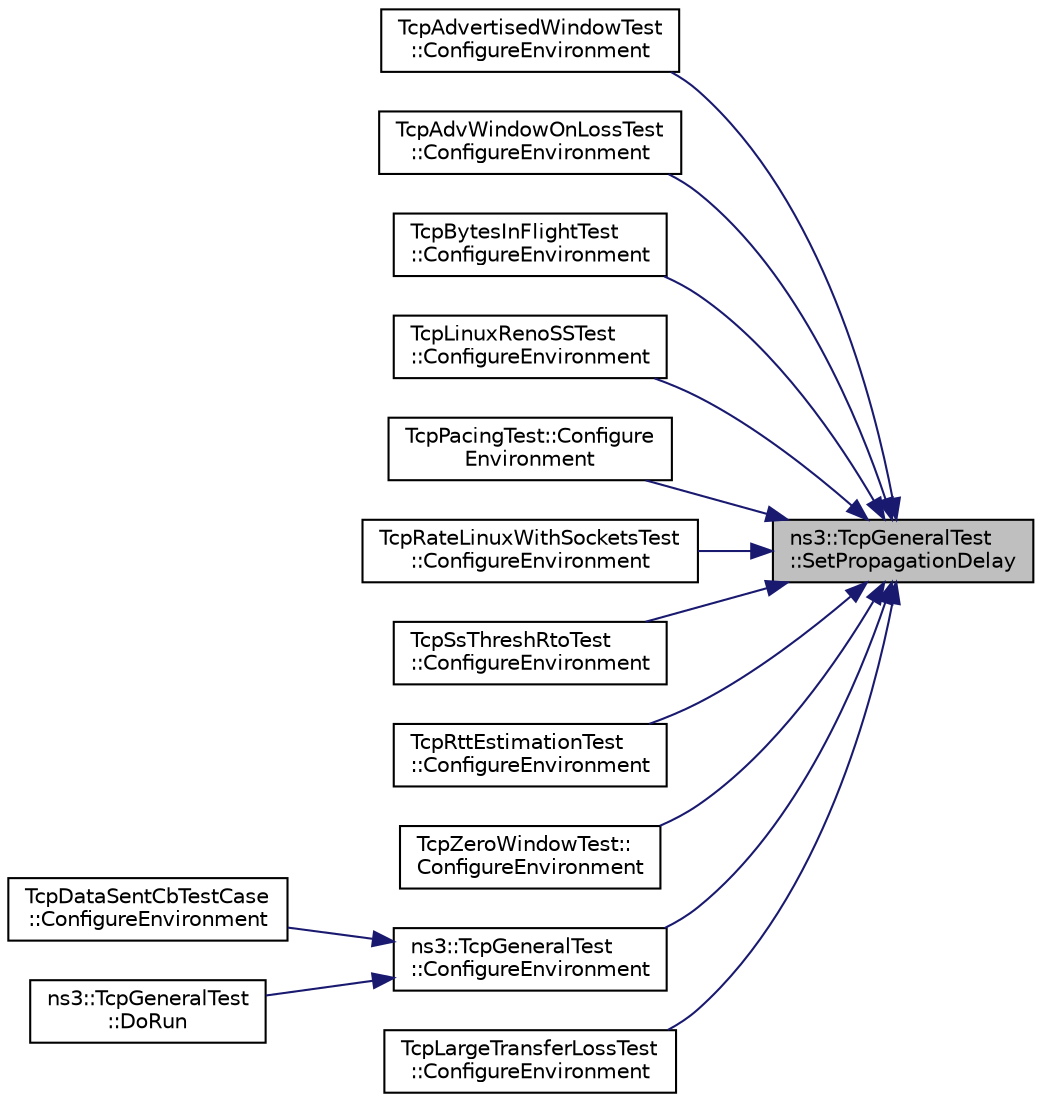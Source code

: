 digraph "ns3::TcpGeneralTest::SetPropagationDelay"
{
 // LATEX_PDF_SIZE
  edge [fontname="Helvetica",fontsize="10",labelfontname="Helvetica",labelfontsize="10"];
  node [fontname="Helvetica",fontsize="10",shape=record];
  rankdir="RL";
  Node1 [label="ns3::TcpGeneralTest\l::SetPropagationDelay",height=0.2,width=0.4,color="black", fillcolor="grey75", style="filled", fontcolor="black",tooltip="Propagation delay of the bottleneck link."];
  Node1 -> Node2 [dir="back",color="midnightblue",fontsize="10",style="solid",fontname="Helvetica"];
  Node2 [label="TcpAdvertisedWindowTest\l::ConfigureEnvironment",height=0.2,width=0.4,color="black", fillcolor="white", style="filled",URL="$class_tcp_advertised_window_test.html#a32f6b3ef9a883c098a69ed55dbf21630",tooltip="Change the configuration of the environment."];
  Node1 -> Node3 [dir="back",color="midnightblue",fontsize="10",style="solid",fontname="Helvetica"];
  Node3 [label="TcpAdvWindowOnLossTest\l::ConfigureEnvironment",height=0.2,width=0.4,color="black", fillcolor="white", style="filled",URL="$class_tcp_adv_window_on_loss_test.html#a87d2d2209020ab5b2dbf927c236bb949",tooltip="Change the configuration of the environment."];
  Node1 -> Node4 [dir="back",color="midnightblue",fontsize="10",style="solid",fontname="Helvetica"];
  Node4 [label="TcpBytesInFlightTest\l::ConfigureEnvironment",height=0.2,width=0.4,color="black", fillcolor="white", style="filled",URL="$class_tcp_bytes_in_flight_test.html#a09c98c951bad56eff605cffc7f52081d",tooltip="Configure the test."];
  Node1 -> Node5 [dir="back",color="midnightblue",fontsize="10",style="solid",fontname="Helvetica"];
  Node5 [label="TcpLinuxRenoSSTest\l::ConfigureEnvironment",height=0.2,width=0.4,color="black", fillcolor="white", style="filled",URL="$class_tcp_linux_reno_s_s_test.html#a0f35484dc97041e650f1ad810b11ba40",tooltip="Change the configuration of the environment."];
  Node1 -> Node6 [dir="back",color="midnightblue",fontsize="10",style="solid",fontname="Helvetica"];
  Node6 [label="TcpPacingTest::Configure\lEnvironment",height=0.2,width=0.4,color="black", fillcolor="white", style="filled",URL="$class_tcp_pacing_test.html#a997fc83573892b01214d2450040e2acd",tooltip="Change the configuration of the environment."];
  Node1 -> Node7 [dir="back",color="midnightblue",fontsize="10",style="solid",fontname="Helvetica"];
  Node7 [label="TcpRateLinuxWithSocketsTest\l::ConfigureEnvironment",height=0.2,width=0.4,color="black", fillcolor="white", style="filled",URL="$class_tcp_rate_linux_with_sockets_test.html#afb7f35f5291eed465247cc2a04750597",tooltip="Configure the test."];
  Node1 -> Node8 [dir="back",color="midnightblue",fontsize="10",style="solid",fontname="Helvetica"];
  Node8 [label="TcpSsThreshRtoTest\l::ConfigureEnvironment",height=0.2,width=0.4,color="black", fillcolor="white", style="filled",URL="$class_tcp_ss_thresh_rto_test.html#a79aa5295f87e9ff35b20d65f82ea9ad3",tooltip="Change the configuration of the environment."];
  Node1 -> Node9 [dir="back",color="midnightblue",fontsize="10",style="solid",fontname="Helvetica"];
  Node9 [label="TcpRttEstimationTest\l::ConfigureEnvironment",height=0.2,width=0.4,color="black", fillcolor="white", style="filled",URL="$class_tcp_rtt_estimation_test.html#a2f03b64bf5e45e2c66446fe8887685a2",tooltip="Change the configuration of the environment."];
  Node1 -> Node10 [dir="back",color="midnightblue",fontsize="10",style="solid",fontname="Helvetica"];
  Node10 [label="TcpZeroWindowTest::\lConfigureEnvironment",height=0.2,width=0.4,color="black", fillcolor="white", style="filled",URL="$class_tcp_zero_window_test.html#ac5468dca75edd6211d8edb9e5104b405",tooltip="Change the configuration of the environment."];
  Node1 -> Node11 [dir="back",color="midnightblue",fontsize="10",style="solid",fontname="Helvetica"];
  Node11 [label="ns3::TcpGeneralTest\l::ConfigureEnvironment",height=0.2,width=0.4,color="black", fillcolor="white", style="filled",URL="$classns3_1_1_tcp_general_test.html#abd4e42807a8d2b13dcd207131af12c3b",tooltip="Change the configuration of the environment."];
  Node11 -> Node12 [dir="back",color="midnightblue",fontsize="10",style="solid",fontname="Helvetica"];
  Node12 [label="TcpDataSentCbTestCase\l::ConfigureEnvironment",height=0.2,width=0.4,color="black", fillcolor="white", style="filled",URL="$class_tcp_data_sent_cb_test_case.html#ad0bb6161988e738da82f61d7c60be9b6",tooltip="Change the configuration of the environment."];
  Node11 -> Node13 [dir="back",color="midnightblue",fontsize="10",style="solid",fontname="Helvetica"];
  Node13 [label="ns3::TcpGeneralTest\l::DoRun",height=0.2,width=0.4,color="black", fillcolor="white", style="filled",URL="$classns3_1_1_tcp_general_test.html#a79f00453e60b95fcf8d22757593f5ed3",tooltip="Execute the tcp test."];
  Node1 -> Node14 [dir="back",color="midnightblue",fontsize="10",style="solid",fontname="Helvetica"];
  Node14 [label="TcpLargeTransferLossTest\l::ConfigureEnvironment",height=0.2,width=0.4,color="black", fillcolor="white", style="filled",URL="$class_tcp_large_transfer_loss_test.html#a10b83e7ea9a18f7638db0ec7363443ac",tooltip="Change the configuration of the environment."];
}
